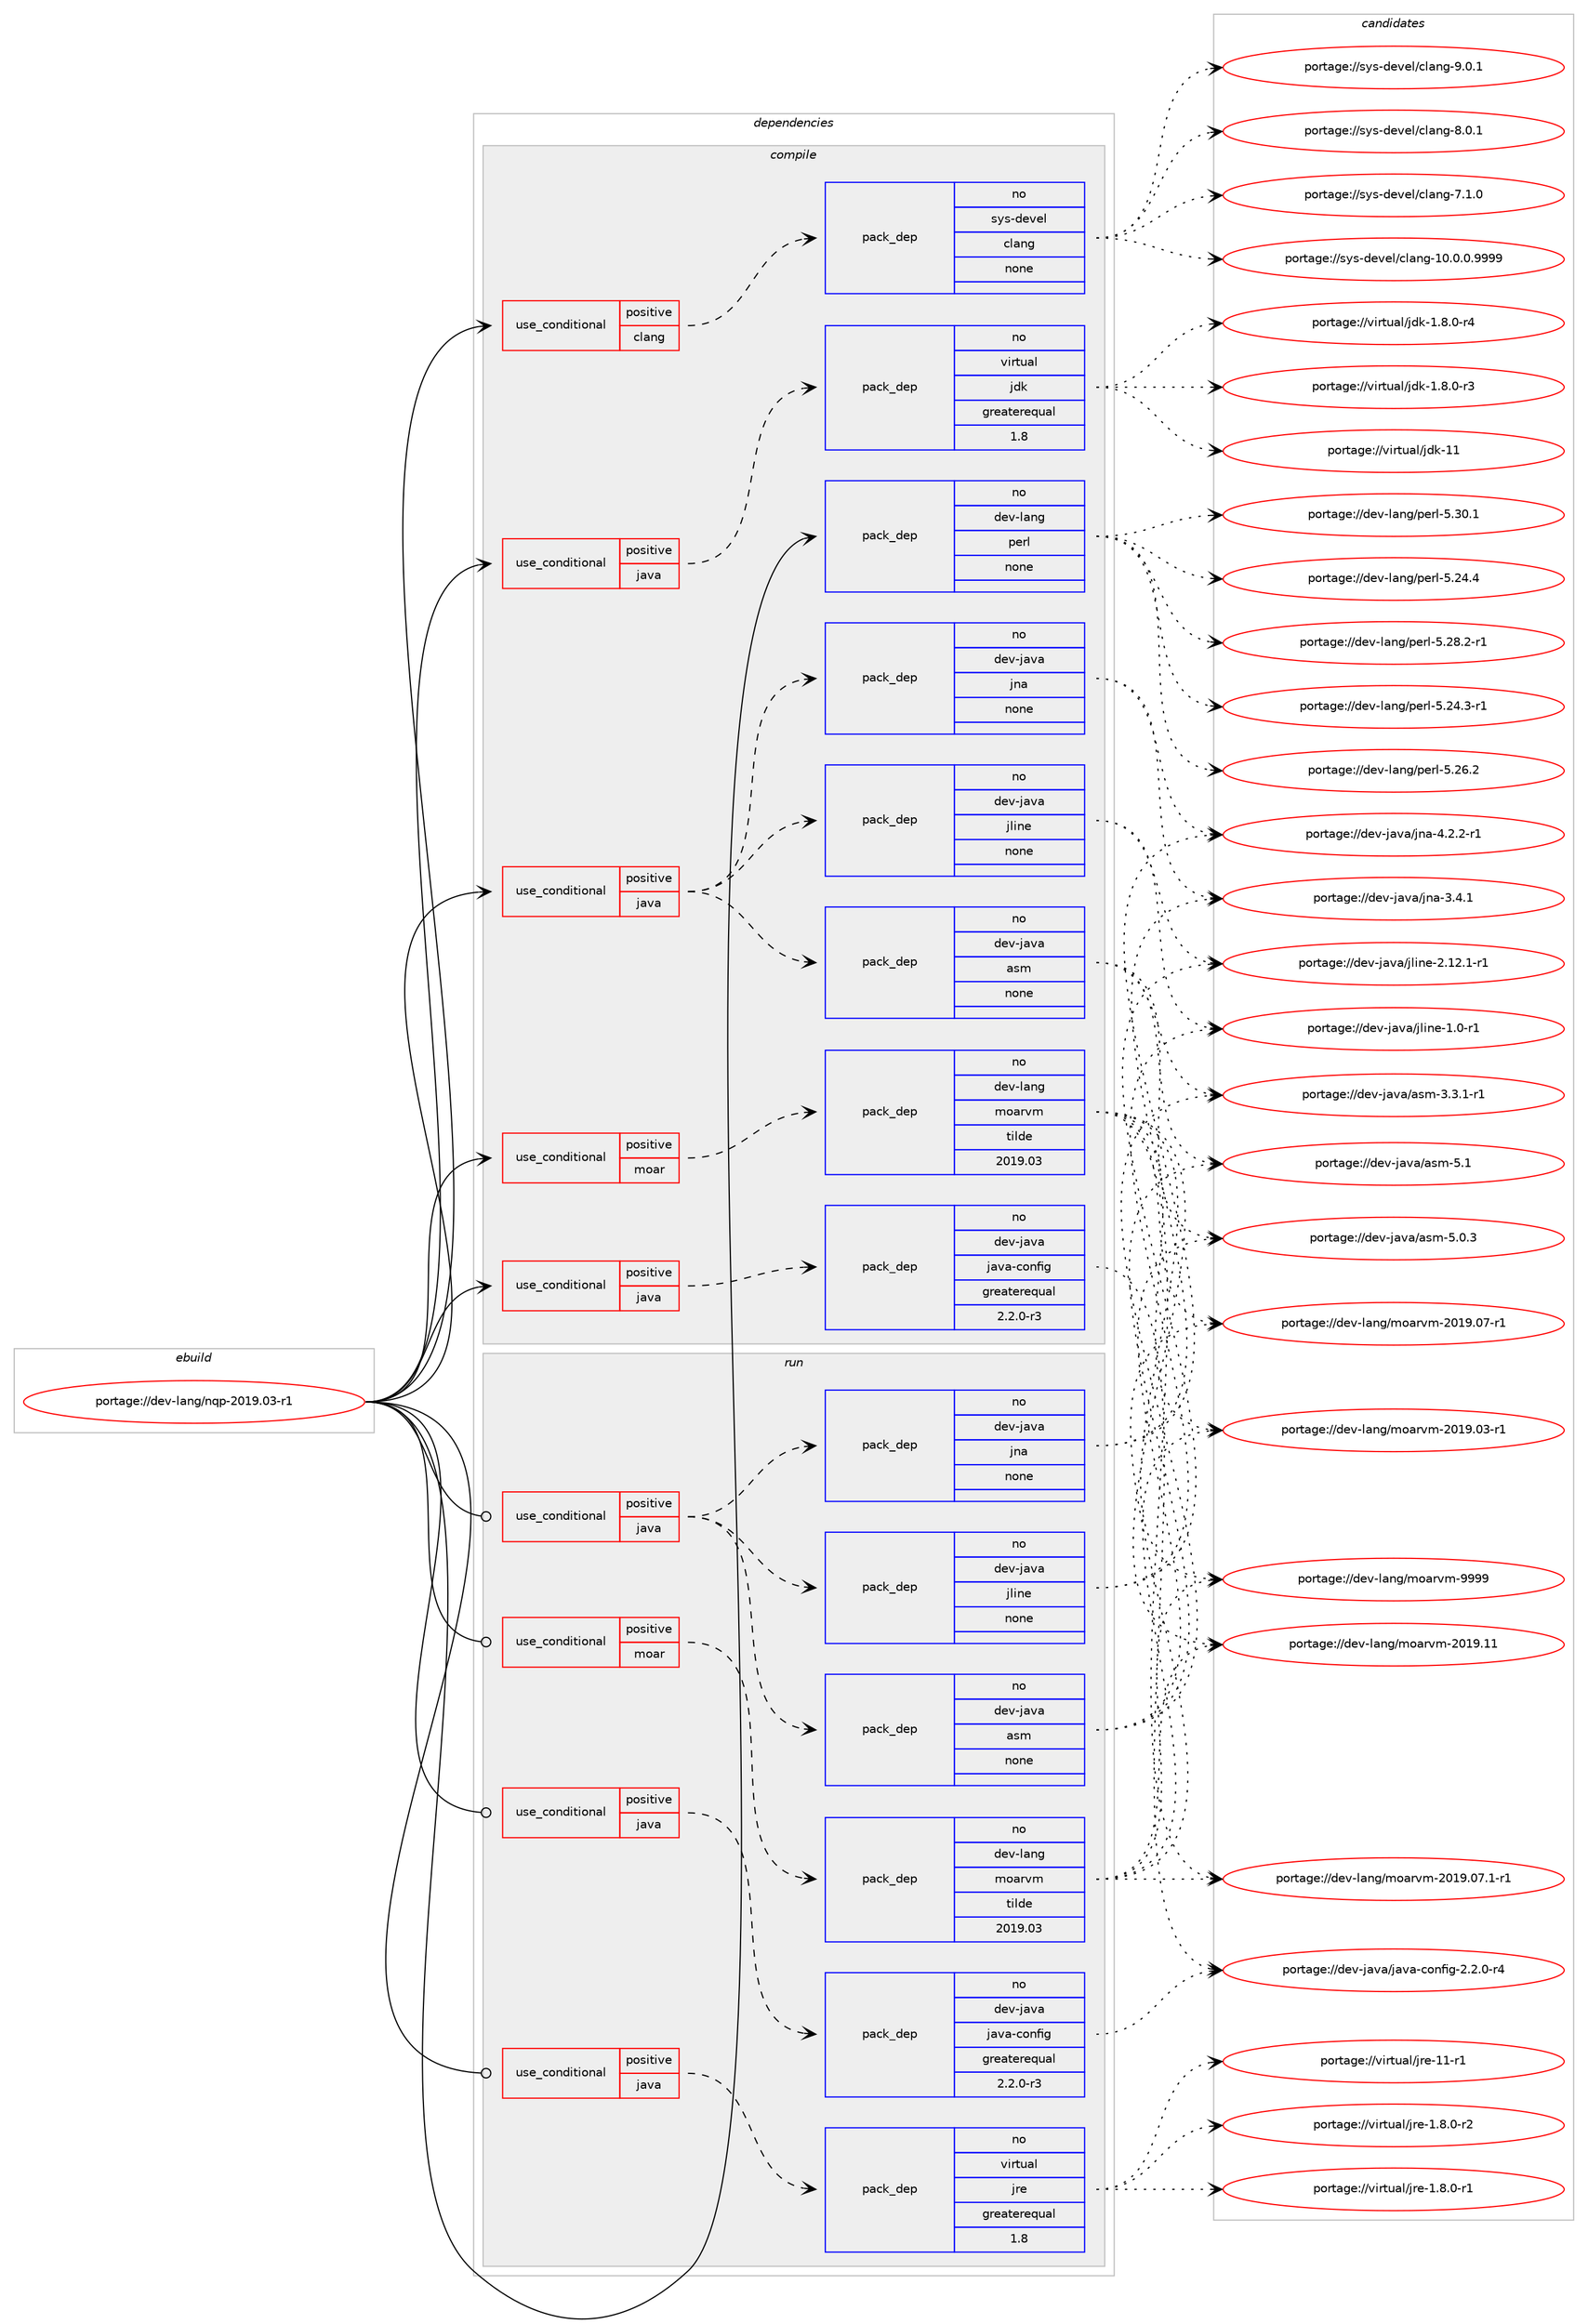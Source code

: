 digraph prolog {

# *************
# Graph options
# *************

newrank=true;
concentrate=true;
compound=true;
graph [rankdir=LR,fontname=Helvetica,fontsize=10,ranksep=1.5];#, ranksep=2.5, nodesep=0.2];
edge  [arrowhead=vee];
node  [fontname=Helvetica,fontsize=10];

# **********
# The ebuild
# **********

subgraph cluster_leftcol {
color=gray;
label=<<i>ebuild</i>>;
id [label="portage://dev-lang/nqp-2019.03-r1", color=red, width=4, href="../dev-lang/nqp-2019.03-r1.svg"];
}

# ****************
# The dependencies
# ****************

subgraph cluster_midcol {
color=gray;
label=<<i>dependencies</i>>;
subgraph cluster_compile {
fillcolor="#eeeeee";
style=filled;
label=<<i>compile</i>>;
subgraph cond128306 {
dependency522228 [label=<<TABLE BORDER="0" CELLBORDER="1" CELLSPACING="0" CELLPADDING="4"><TR><TD ROWSPAN="3" CELLPADDING="10">use_conditional</TD></TR><TR><TD>positive</TD></TR><TR><TD>clang</TD></TR></TABLE>>, shape=none, color=red];
subgraph pack388378 {
dependency522229 [label=<<TABLE BORDER="0" CELLBORDER="1" CELLSPACING="0" CELLPADDING="4" WIDTH="220"><TR><TD ROWSPAN="6" CELLPADDING="30">pack_dep</TD></TR><TR><TD WIDTH="110">no</TD></TR><TR><TD>sys-devel</TD></TR><TR><TD>clang</TD></TR><TR><TD>none</TD></TR><TR><TD></TD></TR></TABLE>>, shape=none, color=blue];
}
dependency522228:e -> dependency522229:w [weight=20,style="dashed",arrowhead="vee"];
}
id:e -> dependency522228:w [weight=20,style="solid",arrowhead="vee"];
subgraph cond128307 {
dependency522230 [label=<<TABLE BORDER="0" CELLBORDER="1" CELLSPACING="0" CELLPADDING="4"><TR><TD ROWSPAN="3" CELLPADDING="10">use_conditional</TD></TR><TR><TD>positive</TD></TR><TR><TD>java</TD></TR></TABLE>>, shape=none, color=red];
subgraph pack388379 {
dependency522231 [label=<<TABLE BORDER="0" CELLBORDER="1" CELLSPACING="0" CELLPADDING="4" WIDTH="220"><TR><TD ROWSPAN="6" CELLPADDING="30">pack_dep</TD></TR><TR><TD WIDTH="110">no</TD></TR><TR><TD>dev-java</TD></TR><TR><TD>asm</TD></TR><TR><TD>none</TD></TR><TR><TD></TD></TR></TABLE>>, shape=none, color=blue];
}
dependency522230:e -> dependency522231:w [weight=20,style="dashed",arrowhead="vee"];
subgraph pack388380 {
dependency522232 [label=<<TABLE BORDER="0" CELLBORDER="1" CELLSPACING="0" CELLPADDING="4" WIDTH="220"><TR><TD ROWSPAN="6" CELLPADDING="30">pack_dep</TD></TR><TR><TD WIDTH="110">no</TD></TR><TR><TD>dev-java</TD></TR><TR><TD>jline</TD></TR><TR><TD>none</TD></TR><TR><TD></TD></TR></TABLE>>, shape=none, color=blue];
}
dependency522230:e -> dependency522232:w [weight=20,style="dashed",arrowhead="vee"];
subgraph pack388381 {
dependency522233 [label=<<TABLE BORDER="0" CELLBORDER="1" CELLSPACING="0" CELLPADDING="4" WIDTH="220"><TR><TD ROWSPAN="6" CELLPADDING="30">pack_dep</TD></TR><TR><TD WIDTH="110">no</TD></TR><TR><TD>dev-java</TD></TR><TR><TD>jna</TD></TR><TR><TD>none</TD></TR><TR><TD></TD></TR></TABLE>>, shape=none, color=blue];
}
dependency522230:e -> dependency522233:w [weight=20,style="dashed",arrowhead="vee"];
}
id:e -> dependency522230:w [weight=20,style="solid",arrowhead="vee"];
subgraph cond128308 {
dependency522234 [label=<<TABLE BORDER="0" CELLBORDER="1" CELLSPACING="0" CELLPADDING="4"><TR><TD ROWSPAN="3" CELLPADDING="10">use_conditional</TD></TR><TR><TD>positive</TD></TR><TR><TD>java</TD></TR></TABLE>>, shape=none, color=red];
subgraph pack388382 {
dependency522235 [label=<<TABLE BORDER="0" CELLBORDER="1" CELLSPACING="0" CELLPADDING="4" WIDTH="220"><TR><TD ROWSPAN="6" CELLPADDING="30">pack_dep</TD></TR><TR><TD WIDTH="110">no</TD></TR><TR><TD>dev-java</TD></TR><TR><TD>java-config</TD></TR><TR><TD>greaterequal</TD></TR><TR><TD>2.2.0-r3</TD></TR></TABLE>>, shape=none, color=blue];
}
dependency522234:e -> dependency522235:w [weight=20,style="dashed",arrowhead="vee"];
}
id:e -> dependency522234:w [weight=20,style="solid",arrowhead="vee"];
subgraph cond128309 {
dependency522236 [label=<<TABLE BORDER="0" CELLBORDER="1" CELLSPACING="0" CELLPADDING="4"><TR><TD ROWSPAN="3" CELLPADDING="10">use_conditional</TD></TR><TR><TD>positive</TD></TR><TR><TD>java</TD></TR></TABLE>>, shape=none, color=red];
subgraph pack388383 {
dependency522237 [label=<<TABLE BORDER="0" CELLBORDER="1" CELLSPACING="0" CELLPADDING="4" WIDTH="220"><TR><TD ROWSPAN="6" CELLPADDING="30">pack_dep</TD></TR><TR><TD WIDTH="110">no</TD></TR><TR><TD>virtual</TD></TR><TR><TD>jdk</TD></TR><TR><TD>greaterequal</TD></TR><TR><TD>1.8</TD></TR></TABLE>>, shape=none, color=blue];
}
dependency522236:e -> dependency522237:w [weight=20,style="dashed",arrowhead="vee"];
}
id:e -> dependency522236:w [weight=20,style="solid",arrowhead="vee"];
subgraph cond128310 {
dependency522238 [label=<<TABLE BORDER="0" CELLBORDER="1" CELLSPACING="0" CELLPADDING="4"><TR><TD ROWSPAN="3" CELLPADDING="10">use_conditional</TD></TR><TR><TD>positive</TD></TR><TR><TD>moar</TD></TR></TABLE>>, shape=none, color=red];
subgraph pack388384 {
dependency522239 [label=<<TABLE BORDER="0" CELLBORDER="1" CELLSPACING="0" CELLPADDING="4" WIDTH="220"><TR><TD ROWSPAN="6" CELLPADDING="30">pack_dep</TD></TR><TR><TD WIDTH="110">no</TD></TR><TR><TD>dev-lang</TD></TR><TR><TD>moarvm</TD></TR><TR><TD>tilde</TD></TR><TR><TD>2019.03</TD></TR></TABLE>>, shape=none, color=blue];
}
dependency522238:e -> dependency522239:w [weight=20,style="dashed",arrowhead="vee"];
}
id:e -> dependency522238:w [weight=20,style="solid",arrowhead="vee"];
subgraph pack388385 {
dependency522240 [label=<<TABLE BORDER="0" CELLBORDER="1" CELLSPACING="0" CELLPADDING="4" WIDTH="220"><TR><TD ROWSPAN="6" CELLPADDING="30">pack_dep</TD></TR><TR><TD WIDTH="110">no</TD></TR><TR><TD>dev-lang</TD></TR><TR><TD>perl</TD></TR><TR><TD>none</TD></TR><TR><TD></TD></TR></TABLE>>, shape=none, color=blue];
}
id:e -> dependency522240:w [weight=20,style="solid",arrowhead="vee"];
}
subgraph cluster_compileandrun {
fillcolor="#eeeeee";
style=filled;
label=<<i>compile and run</i>>;
}
subgraph cluster_run {
fillcolor="#eeeeee";
style=filled;
label=<<i>run</i>>;
subgraph cond128311 {
dependency522241 [label=<<TABLE BORDER="0" CELLBORDER="1" CELLSPACING="0" CELLPADDING="4"><TR><TD ROWSPAN="3" CELLPADDING="10">use_conditional</TD></TR><TR><TD>positive</TD></TR><TR><TD>java</TD></TR></TABLE>>, shape=none, color=red];
subgraph pack388386 {
dependency522242 [label=<<TABLE BORDER="0" CELLBORDER="1" CELLSPACING="0" CELLPADDING="4" WIDTH="220"><TR><TD ROWSPAN="6" CELLPADDING="30">pack_dep</TD></TR><TR><TD WIDTH="110">no</TD></TR><TR><TD>dev-java</TD></TR><TR><TD>asm</TD></TR><TR><TD>none</TD></TR><TR><TD></TD></TR></TABLE>>, shape=none, color=blue];
}
dependency522241:e -> dependency522242:w [weight=20,style="dashed",arrowhead="vee"];
subgraph pack388387 {
dependency522243 [label=<<TABLE BORDER="0" CELLBORDER="1" CELLSPACING="0" CELLPADDING="4" WIDTH="220"><TR><TD ROWSPAN="6" CELLPADDING="30">pack_dep</TD></TR><TR><TD WIDTH="110">no</TD></TR><TR><TD>dev-java</TD></TR><TR><TD>jline</TD></TR><TR><TD>none</TD></TR><TR><TD></TD></TR></TABLE>>, shape=none, color=blue];
}
dependency522241:e -> dependency522243:w [weight=20,style="dashed",arrowhead="vee"];
subgraph pack388388 {
dependency522244 [label=<<TABLE BORDER="0" CELLBORDER="1" CELLSPACING="0" CELLPADDING="4" WIDTH="220"><TR><TD ROWSPAN="6" CELLPADDING="30">pack_dep</TD></TR><TR><TD WIDTH="110">no</TD></TR><TR><TD>dev-java</TD></TR><TR><TD>jna</TD></TR><TR><TD>none</TD></TR><TR><TD></TD></TR></TABLE>>, shape=none, color=blue];
}
dependency522241:e -> dependency522244:w [weight=20,style="dashed",arrowhead="vee"];
}
id:e -> dependency522241:w [weight=20,style="solid",arrowhead="odot"];
subgraph cond128312 {
dependency522245 [label=<<TABLE BORDER="0" CELLBORDER="1" CELLSPACING="0" CELLPADDING="4"><TR><TD ROWSPAN="3" CELLPADDING="10">use_conditional</TD></TR><TR><TD>positive</TD></TR><TR><TD>java</TD></TR></TABLE>>, shape=none, color=red];
subgraph pack388389 {
dependency522246 [label=<<TABLE BORDER="0" CELLBORDER="1" CELLSPACING="0" CELLPADDING="4" WIDTH="220"><TR><TD ROWSPAN="6" CELLPADDING="30">pack_dep</TD></TR><TR><TD WIDTH="110">no</TD></TR><TR><TD>dev-java</TD></TR><TR><TD>java-config</TD></TR><TR><TD>greaterequal</TD></TR><TR><TD>2.2.0-r3</TD></TR></TABLE>>, shape=none, color=blue];
}
dependency522245:e -> dependency522246:w [weight=20,style="dashed",arrowhead="vee"];
}
id:e -> dependency522245:w [weight=20,style="solid",arrowhead="odot"];
subgraph cond128313 {
dependency522247 [label=<<TABLE BORDER="0" CELLBORDER="1" CELLSPACING="0" CELLPADDING="4"><TR><TD ROWSPAN="3" CELLPADDING="10">use_conditional</TD></TR><TR><TD>positive</TD></TR><TR><TD>java</TD></TR></TABLE>>, shape=none, color=red];
subgraph pack388390 {
dependency522248 [label=<<TABLE BORDER="0" CELLBORDER="1" CELLSPACING="0" CELLPADDING="4" WIDTH="220"><TR><TD ROWSPAN="6" CELLPADDING="30">pack_dep</TD></TR><TR><TD WIDTH="110">no</TD></TR><TR><TD>virtual</TD></TR><TR><TD>jre</TD></TR><TR><TD>greaterequal</TD></TR><TR><TD>1.8</TD></TR></TABLE>>, shape=none, color=blue];
}
dependency522247:e -> dependency522248:w [weight=20,style="dashed",arrowhead="vee"];
}
id:e -> dependency522247:w [weight=20,style="solid",arrowhead="odot"];
subgraph cond128314 {
dependency522249 [label=<<TABLE BORDER="0" CELLBORDER="1" CELLSPACING="0" CELLPADDING="4"><TR><TD ROWSPAN="3" CELLPADDING="10">use_conditional</TD></TR><TR><TD>positive</TD></TR><TR><TD>moar</TD></TR></TABLE>>, shape=none, color=red];
subgraph pack388391 {
dependency522250 [label=<<TABLE BORDER="0" CELLBORDER="1" CELLSPACING="0" CELLPADDING="4" WIDTH="220"><TR><TD ROWSPAN="6" CELLPADDING="30">pack_dep</TD></TR><TR><TD WIDTH="110">no</TD></TR><TR><TD>dev-lang</TD></TR><TR><TD>moarvm</TD></TR><TR><TD>tilde</TD></TR><TR><TD>2019.03</TD></TR></TABLE>>, shape=none, color=blue];
}
dependency522249:e -> dependency522250:w [weight=20,style="dashed",arrowhead="vee"];
}
id:e -> dependency522249:w [weight=20,style="solid",arrowhead="odot"];
}
}

# **************
# The candidates
# **************

subgraph cluster_choices {
rank=same;
color=gray;
label=<<i>candidates</i>>;

subgraph choice388378 {
color=black;
nodesep=1;
choice11512111545100101118101108479910897110103455746484649 [label="portage://sys-devel/clang-9.0.1", color=red, width=4,href="../sys-devel/clang-9.0.1.svg"];
choice11512111545100101118101108479910897110103455646484649 [label="portage://sys-devel/clang-8.0.1", color=red, width=4,href="../sys-devel/clang-8.0.1.svg"];
choice11512111545100101118101108479910897110103455546494648 [label="portage://sys-devel/clang-7.1.0", color=red, width=4,href="../sys-devel/clang-7.1.0.svg"];
choice11512111545100101118101108479910897110103454948464846484657575757 [label="portage://sys-devel/clang-10.0.0.9999", color=red, width=4,href="../sys-devel/clang-10.0.0.9999.svg"];
dependency522229:e -> choice11512111545100101118101108479910897110103455746484649:w [style=dotted,weight="100"];
dependency522229:e -> choice11512111545100101118101108479910897110103455646484649:w [style=dotted,weight="100"];
dependency522229:e -> choice11512111545100101118101108479910897110103455546494648:w [style=dotted,weight="100"];
dependency522229:e -> choice11512111545100101118101108479910897110103454948464846484657575757:w [style=dotted,weight="100"];
}
subgraph choice388379 {
color=black;
nodesep=1;
choice100101118451069711897479711510945534649 [label="portage://dev-java/asm-5.1", color=red, width=4,href="../dev-java/asm-5.1.svg"];
choice1001011184510697118974797115109455346484651 [label="portage://dev-java/asm-5.0.3", color=red, width=4,href="../dev-java/asm-5.0.3.svg"];
choice10010111845106971189747971151094551465146494511449 [label="portage://dev-java/asm-3.3.1-r1", color=red, width=4,href="../dev-java/asm-3.3.1-r1.svg"];
dependency522231:e -> choice100101118451069711897479711510945534649:w [style=dotted,weight="100"];
dependency522231:e -> choice1001011184510697118974797115109455346484651:w [style=dotted,weight="100"];
dependency522231:e -> choice10010111845106971189747971151094551465146494511449:w [style=dotted,weight="100"];
}
subgraph choice388380 {
color=black;
nodesep=1;
choice10010111845106971189747106108105110101455046495046494511449 [label="portage://dev-java/jline-2.12.1-r1", color=red, width=4,href="../dev-java/jline-2.12.1-r1.svg"];
choice10010111845106971189747106108105110101454946484511449 [label="portage://dev-java/jline-1.0-r1", color=red, width=4,href="../dev-java/jline-1.0-r1.svg"];
dependency522232:e -> choice10010111845106971189747106108105110101455046495046494511449:w [style=dotted,weight="100"];
dependency522232:e -> choice10010111845106971189747106108105110101454946484511449:w [style=dotted,weight="100"];
}
subgraph choice388381 {
color=black;
nodesep=1;
choice10010111845106971189747106110974552465046504511449 [label="portage://dev-java/jna-4.2.2-r1", color=red, width=4,href="../dev-java/jna-4.2.2-r1.svg"];
choice1001011184510697118974710611097455146524649 [label="portage://dev-java/jna-3.4.1", color=red, width=4,href="../dev-java/jna-3.4.1.svg"];
dependency522233:e -> choice10010111845106971189747106110974552465046504511449:w [style=dotted,weight="100"];
dependency522233:e -> choice1001011184510697118974710611097455146524649:w [style=dotted,weight="100"];
}
subgraph choice388382 {
color=black;
nodesep=1;
choice10010111845106971189747106971189745991111101021051034550465046484511452 [label="portage://dev-java/java-config-2.2.0-r4", color=red, width=4,href="../dev-java/java-config-2.2.0-r4.svg"];
dependency522235:e -> choice10010111845106971189747106971189745991111101021051034550465046484511452:w [style=dotted,weight="100"];
}
subgraph choice388383 {
color=black;
nodesep=1;
choice1181051141161179710847106100107454949 [label="portage://virtual/jdk-11", color=red, width=4,href="../virtual/jdk-11.svg"];
choice11810511411611797108471061001074549465646484511452 [label="portage://virtual/jdk-1.8.0-r4", color=red, width=4,href="../virtual/jdk-1.8.0-r4.svg"];
choice11810511411611797108471061001074549465646484511451 [label="portage://virtual/jdk-1.8.0-r3", color=red, width=4,href="../virtual/jdk-1.8.0-r3.svg"];
dependency522237:e -> choice1181051141161179710847106100107454949:w [style=dotted,weight="100"];
dependency522237:e -> choice11810511411611797108471061001074549465646484511452:w [style=dotted,weight="100"];
dependency522237:e -> choice11810511411611797108471061001074549465646484511451:w [style=dotted,weight="100"];
}
subgraph choice388384 {
color=black;
nodesep=1;
choice100101118451089711010347109111971141181094557575757 [label="portage://dev-lang/moarvm-9999", color=red, width=4,href="../dev-lang/moarvm-9999.svg"];
choice100101118451089711010347109111971141181094550484957464949 [label="portage://dev-lang/moarvm-2019.11", color=red, width=4,href="../dev-lang/moarvm-2019.11.svg"];
choice10010111845108971101034710911197114118109455048495746485546494511449 [label="portage://dev-lang/moarvm-2019.07.1-r1", color=red, width=4,href="../dev-lang/moarvm-2019.07.1-r1.svg"];
choice1001011184510897110103471091119711411810945504849574648554511449 [label="portage://dev-lang/moarvm-2019.07-r1", color=red, width=4,href="../dev-lang/moarvm-2019.07-r1.svg"];
choice1001011184510897110103471091119711411810945504849574648514511449 [label="portage://dev-lang/moarvm-2019.03-r1", color=red, width=4,href="../dev-lang/moarvm-2019.03-r1.svg"];
dependency522239:e -> choice100101118451089711010347109111971141181094557575757:w [style=dotted,weight="100"];
dependency522239:e -> choice100101118451089711010347109111971141181094550484957464949:w [style=dotted,weight="100"];
dependency522239:e -> choice10010111845108971101034710911197114118109455048495746485546494511449:w [style=dotted,weight="100"];
dependency522239:e -> choice1001011184510897110103471091119711411810945504849574648554511449:w [style=dotted,weight="100"];
dependency522239:e -> choice1001011184510897110103471091119711411810945504849574648514511449:w [style=dotted,weight="100"];
}
subgraph choice388385 {
color=black;
nodesep=1;
choice10010111845108971101034711210111410845534651484649 [label="portage://dev-lang/perl-5.30.1", color=red, width=4,href="../dev-lang/perl-5.30.1.svg"];
choice100101118451089711010347112101114108455346505646504511449 [label="portage://dev-lang/perl-5.28.2-r1", color=red, width=4,href="../dev-lang/perl-5.28.2-r1.svg"];
choice10010111845108971101034711210111410845534650544650 [label="portage://dev-lang/perl-5.26.2", color=red, width=4,href="../dev-lang/perl-5.26.2.svg"];
choice10010111845108971101034711210111410845534650524652 [label="portage://dev-lang/perl-5.24.4", color=red, width=4,href="../dev-lang/perl-5.24.4.svg"];
choice100101118451089711010347112101114108455346505246514511449 [label="portage://dev-lang/perl-5.24.3-r1", color=red, width=4,href="../dev-lang/perl-5.24.3-r1.svg"];
dependency522240:e -> choice10010111845108971101034711210111410845534651484649:w [style=dotted,weight="100"];
dependency522240:e -> choice100101118451089711010347112101114108455346505646504511449:w [style=dotted,weight="100"];
dependency522240:e -> choice10010111845108971101034711210111410845534650544650:w [style=dotted,weight="100"];
dependency522240:e -> choice10010111845108971101034711210111410845534650524652:w [style=dotted,weight="100"];
dependency522240:e -> choice100101118451089711010347112101114108455346505246514511449:w [style=dotted,weight="100"];
}
subgraph choice388386 {
color=black;
nodesep=1;
choice100101118451069711897479711510945534649 [label="portage://dev-java/asm-5.1", color=red, width=4,href="../dev-java/asm-5.1.svg"];
choice1001011184510697118974797115109455346484651 [label="portage://dev-java/asm-5.0.3", color=red, width=4,href="../dev-java/asm-5.0.3.svg"];
choice10010111845106971189747971151094551465146494511449 [label="portage://dev-java/asm-3.3.1-r1", color=red, width=4,href="../dev-java/asm-3.3.1-r1.svg"];
dependency522242:e -> choice100101118451069711897479711510945534649:w [style=dotted,weight="100"];
dependency522242:e -> choice1001011184510697118974797115109455346484651:w [style=dotted,weight="100"];
dependency522242:e -> choice10010111845106971189747971151094551465146494511449:w [style=dotted,weight="100"];
}
subgraph choice388387 {
color=black;
nodesep=1;
choice10010111845106971189747106108105110101455046495046494511449 [label="portage://dev-java/jline-2.12.1-r1", color=red, width=4,href="../dev-java/jline-2.12.1-r1.svg"];
choice10010111845106971189747106108105110101454946484511449 [label="portage://dev-java/jline-1.0-r1", color=red, width=4,href="../dev-java/jline-1.0-r1.svg"];
dependency522243:e -> choice10010111845106971189747106108105110101455046495046494511449:w [style=dotted,weight="100"];
dependency522243:e -> choice10010111845106971189747106108105110101454946484511449:w [style=dotted,weight="100"];
}
subgraph choice388388 {
color=black;
nodesep=1;
choice10010111845106971189747106110974552465046504511449 [label="portage://dev-java/jna-4.2.2-r1", color=red, width=4,href="../dev-java/jna-4.2.2-r1.svg"];
choice1001011184510697118974710611097455146524649 [label="portage://dev-java/jna-3.4.1", color=red, width=4,href="../dev-java/jna-3.4.1.svg"];
dependency522244:e -> choice10010111845106971189747106110974552465046504511449:w [style=dotted,weight="100"];
dependency522244:e -> choice1001011184510697118974710611097455146524649:w [style=dotted,weight="100"];
}
subgraph choice388389 {
color=black;
nodesep=1;
choice10010111845106971189747106971189745991111101021051034550465046484511452 [label="portage://dev-java/java-config-2.2.0-r4", color=red, width=4,href="../dev-java/java-config-2.2.0-r4.svg"];
dependency522246:e -> choice10010111845106971189747106971189745991111101021051034550465046484511452:w [style=dotted,weight="100"];
}
subgraph choice388390 {
color=black;
nodesep=1;
choice11810511411611797108471061141014549494511449 [label="portage://virtual/jre-11-r1", color=red, width=4,href="../virtual/jre-11-r1.svg"];
choice11810511411611797108471061141014549465646484511450 [label="portage://virtual/jre-1.8.0-r2", color=red, width=4,href="../virtual/jre-1.8.0-r2.svg"];
choice11810511411611797108471061141014549465646484511449 [label="portage://virtual/jre-1.8.0-r1", color=red, width=4,href="../virtual/jre-1.8.0-r1.svg"];
dependency522248:e -> choice11810511411611797108471061141014549494511449:w [style=dotted,weight="100"];
dependency522248:e -> choice11810511411611797108471061141014549465646484511450:w [style=dotted,weight="100"];
dependency522248:e -> choice11810511411611797108471061141014549465646484511449:w [style=dotted,weight="100"];
}
subgraph choice388391 {
color=black;
nodesep=1;
choice100101118451089711010347109111971141181094557575757 [label="portage://dev-lang/moarvm-9999", color=red, width=4,href="../dev-lang/moarvm-9999.svg"];
choice100101118451089711010347109111971141181094550484957464949 [label="portage://dev-lang/moarvm-2019.11", color=red, width=4,href="../dev-lang/moarvm-2019.11.svg"];
choice10010111845108971101034710911197114118109455048495746485546494511449 [label="portage://dev-lang/moarvm-2019.07.1-r1", color=red, width=4,href="../dev-lang/moarvm-2019.07.1-r1.svg"];
choice1001011184510897110103471091119711411810945504849574648554511449 [label="portage://dev-lang/moarvm-2019.07-r1", color=red, width=4,href="../dev-lang/moarvm-2019.07-r1.svg"];
choice1001011184510897110103471091119711411810945504849574648514511449 [label="portage://dev-lang/moarvm-2019.03-r1", color=red, width=4,href="../dev-lang/moarvm-2019.03-r1.svg"];
dependency522250:e -> choice100101118451089711010347109111971141181094557575757:w [style=dotted,weight="100"];
dependency522250:e -> choice100101118451089711010347109111971141181094550484957464949:w [style=dotted,weight="100"];
dependency522250:e -> choice10010111845108971101034710911197114118109455048495746485546494511449:w [style=dotted,weight="100"];
dependency522250:e -> choice1001011184510897110103471091119711411810945504849574648554511449:w [style=dotted,weight="100"];
dependency522250:e -> choice1001011184510897110103471091119711411810945504849574648514511449:w [style=dotted,weight="100"];
}
}

}
